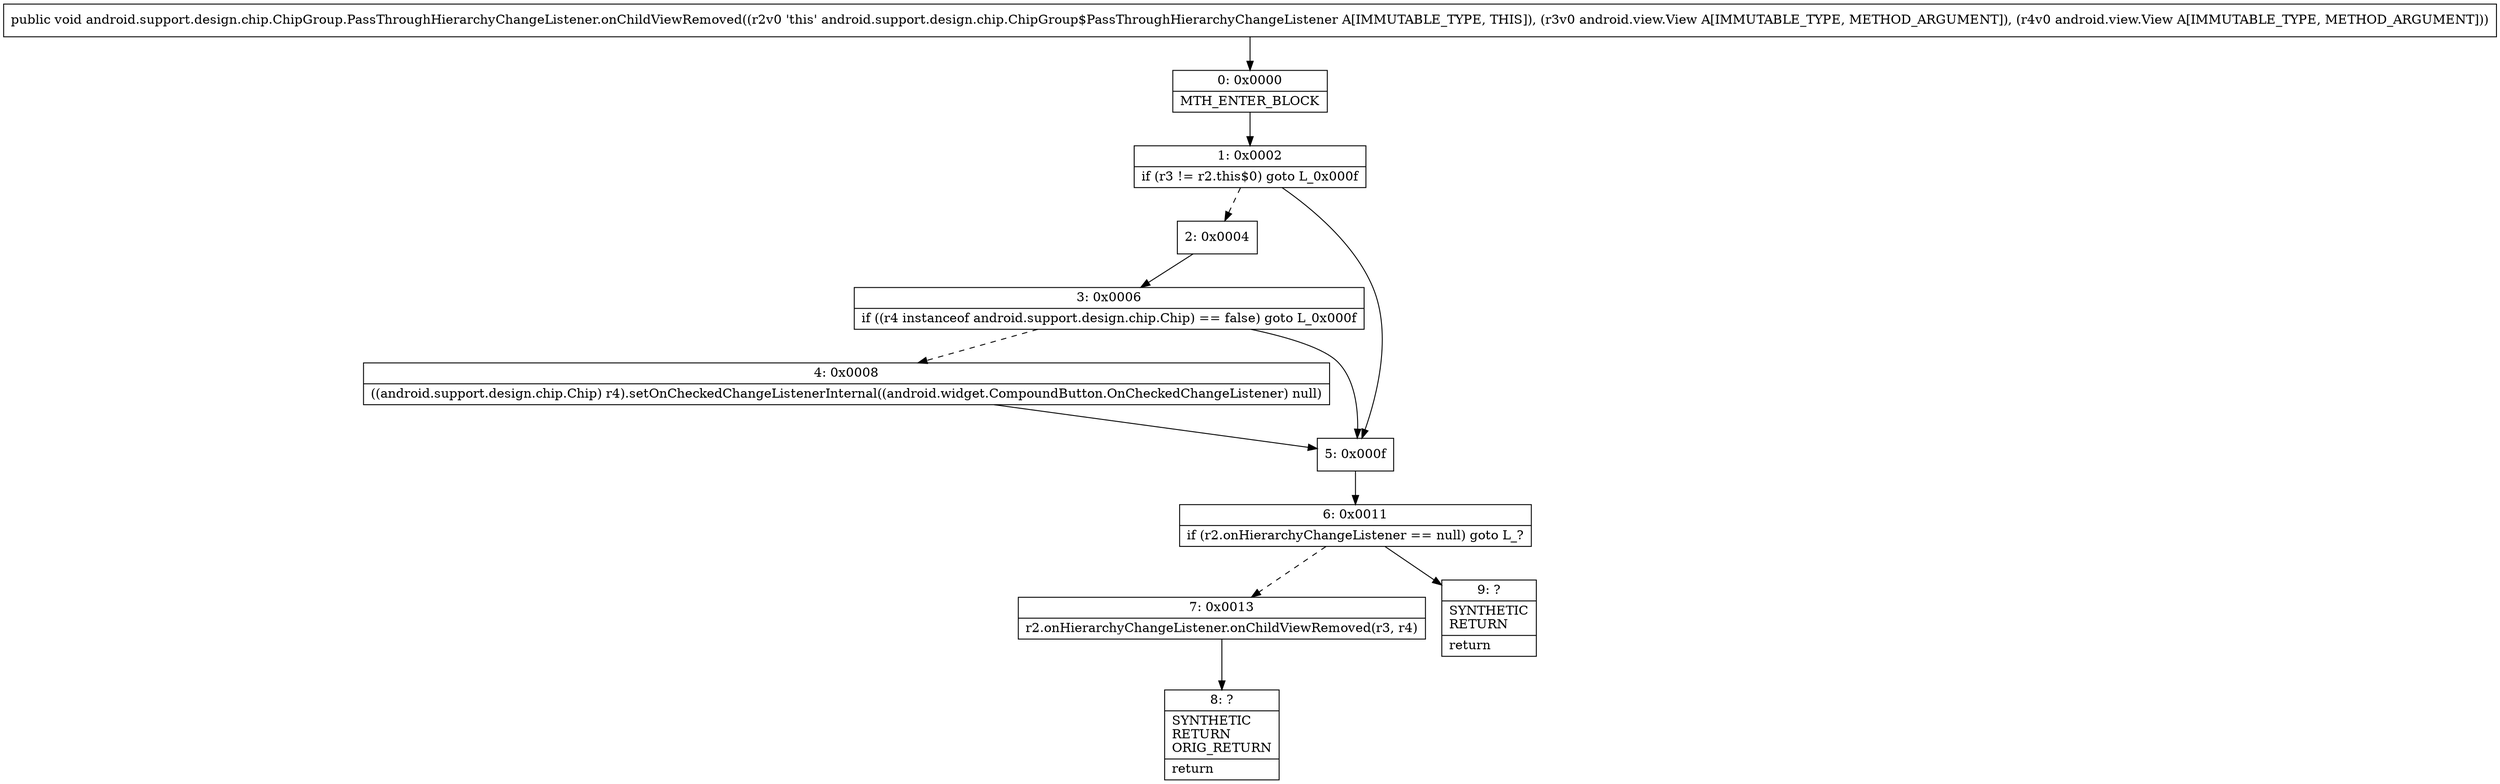 digraph "CFG forandroid.support.design.chip.ChipGroup.PassThroughHierarchyChangeListener.onChildViewRemoved(Landroid\/view\/View;Landroid\/view\/View;)V" {
Node_0 [shape=record,label="{0\:\ 0x0000|MTH_ENTER_BLOCK\l}"];
Node_1 [shape=record,label="{1\:\ 0x0002|if (r3 != r2.this$0) goto L_0x000f\l}"];
Node_2 [shape=record,label="{2\:\ 0x0004}"];
Node_3 [shape=record,label="{3\:\ 0x0006|if ((r4 instanceof android.support.design.chip.Chip) == false) goto L_0x000f\l}"];
Node_4 [shape=record,label="{4\:\ 0x0008|((android.support.design.chip.Chip) r4).setOnCheckedChangeListenerInternal((android.widget.CompoundButton.OnCheckedChangeListener) null)\l}"];
Node_5 [shape=record,label="{5\:\ 0x000f}"];
Node_6 [shape=record,label="{6\:\ 0x0011|if (r2.onHierarchyChangeListener == null) goto L_?\l}"];
Node_7 [shape=record,label="{7\:\ 0x0013|r2.onHierarchyChangeListener.onChildViewRemoved(r3, r4)\l}"];
Node_8 [shape=record,label="{8\:\ ?|SYNTHETIC\lRETURN\lORIG_RETURN\l|return\l}"];
Node_9 [shape=record,label="{9\:\ ?|SYNTHETIC\lRETURN\l|return\l}"];
MethodNode[shape=record,label="{public void android.support.design.chip.ChipGroup.PassThroughHierarchyChangeListener.onChildViewRemoved((r2v0 'this' android.support.design.chip.ChipGroup$PassThroughHierarchyChangeListener A[IMMUTABLE_TYPE, THIS]), (r3v0 android.view.View A[IMMUTABLE_TYPE, METHOD_ARGUMENT]), (r4v0 android.view.View A[IMMUTABLE_TYPE, METHOD_ARGUMENT])) }"];
MethodNode -> Node_0;
Node_0 -> Node_1;
Node_1 -> Node_2[style=dashed];
Node_1 -> Node_5;
Node_2 -> Node_3;
Node_3 -> Node_4[style=dashed];
Node_3 -> Node_5;
Node_4 -> Node_5;
Node_5 -> Node_6;
Node_6 -> Node_7[style=dashed];
Node_6 -> Node_9;
Node_7 -> Node_8;
}

